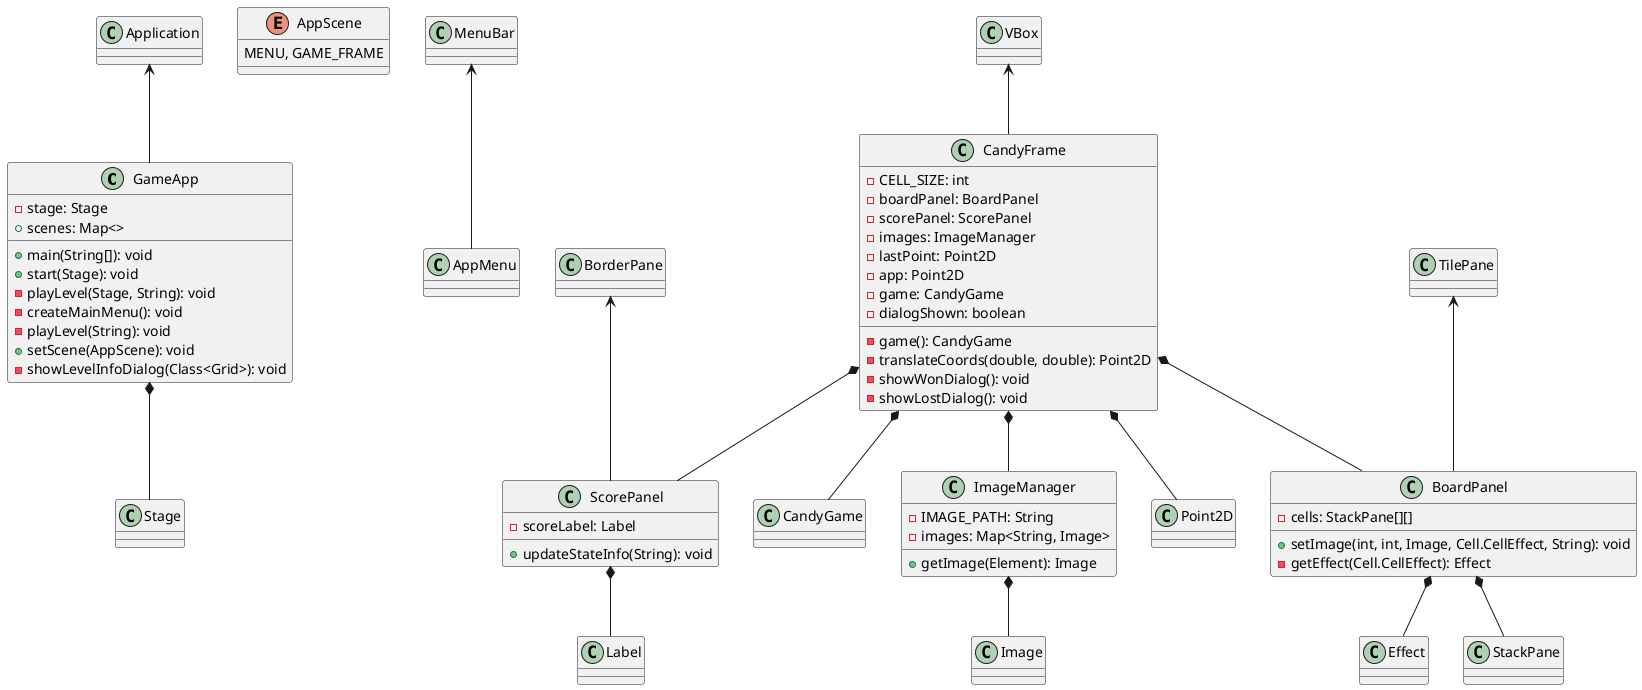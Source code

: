 @startuml

' --------------- FRONTEND --------------- '

'GameApp'

class GameApp{
 - stage: Stage
 + scenes: Map<>

 + main(String[]): void
 + start(Stage): void
 - playLevel(Stage, String): void
 - createMainMenu(): void
 - playLevel(String): void
 + setScene(AppScene): void
 - showLevelInfoDialog(Class<Grid>): void
}

GameApp *-- Stage
Application <-- GameApp


'AppScene'

enum AppScene{
 MENU, GAME_FRAME
}


'AppMenu'

class AppMenu{

}

MenuBar <-- AppMenu



class ImageManager {
 - IMAGE_PATH: String
 - images: Map<String, Image>

 + getImage(Element): Image
}

ImageManager *-- Image


'ScorePanel'

class ScorePanel {
 - scoreLabel: Label

 + updateStateInfo(String): void
}

BorderPane <-- ScorePanel
ScorePanel *-- Label


'CandyFrame'

class CandyFrame {
 - CELL_SIZE: int
 - boardPanel: BoardPanel
 - scorePanel: ScorePanel
 - images: ImageManager
 - lastPoint: Point2D
 - app: Point2D
 - game: CandyGame
 - dialogShown: boolean

 - game(): CandyGame
 - translateCoords(double, double): Point2D
 - showWonDialog(): void
 - showLostDialog(): void
}

VBox <-- CandyFrame
CandyFrame *-- BoardPanel
CandyFrame *-- ScorePanel
CandyFrame *-- ImageManager
CandyFrame *-- Point2D
CandyFrame *-- CandyGame


'BoardPanel'

class BoardPanel {
 - cells: StackPane[][]

 + setImage(int, int, Image, Cell.CellEffect, String): void
 - getEffect(Cell.CellEffect): Effect
}

TilePane <-- BoardPanel
BoardPanel *-- Effect
BoardPanel *-- StackPane


@enduml